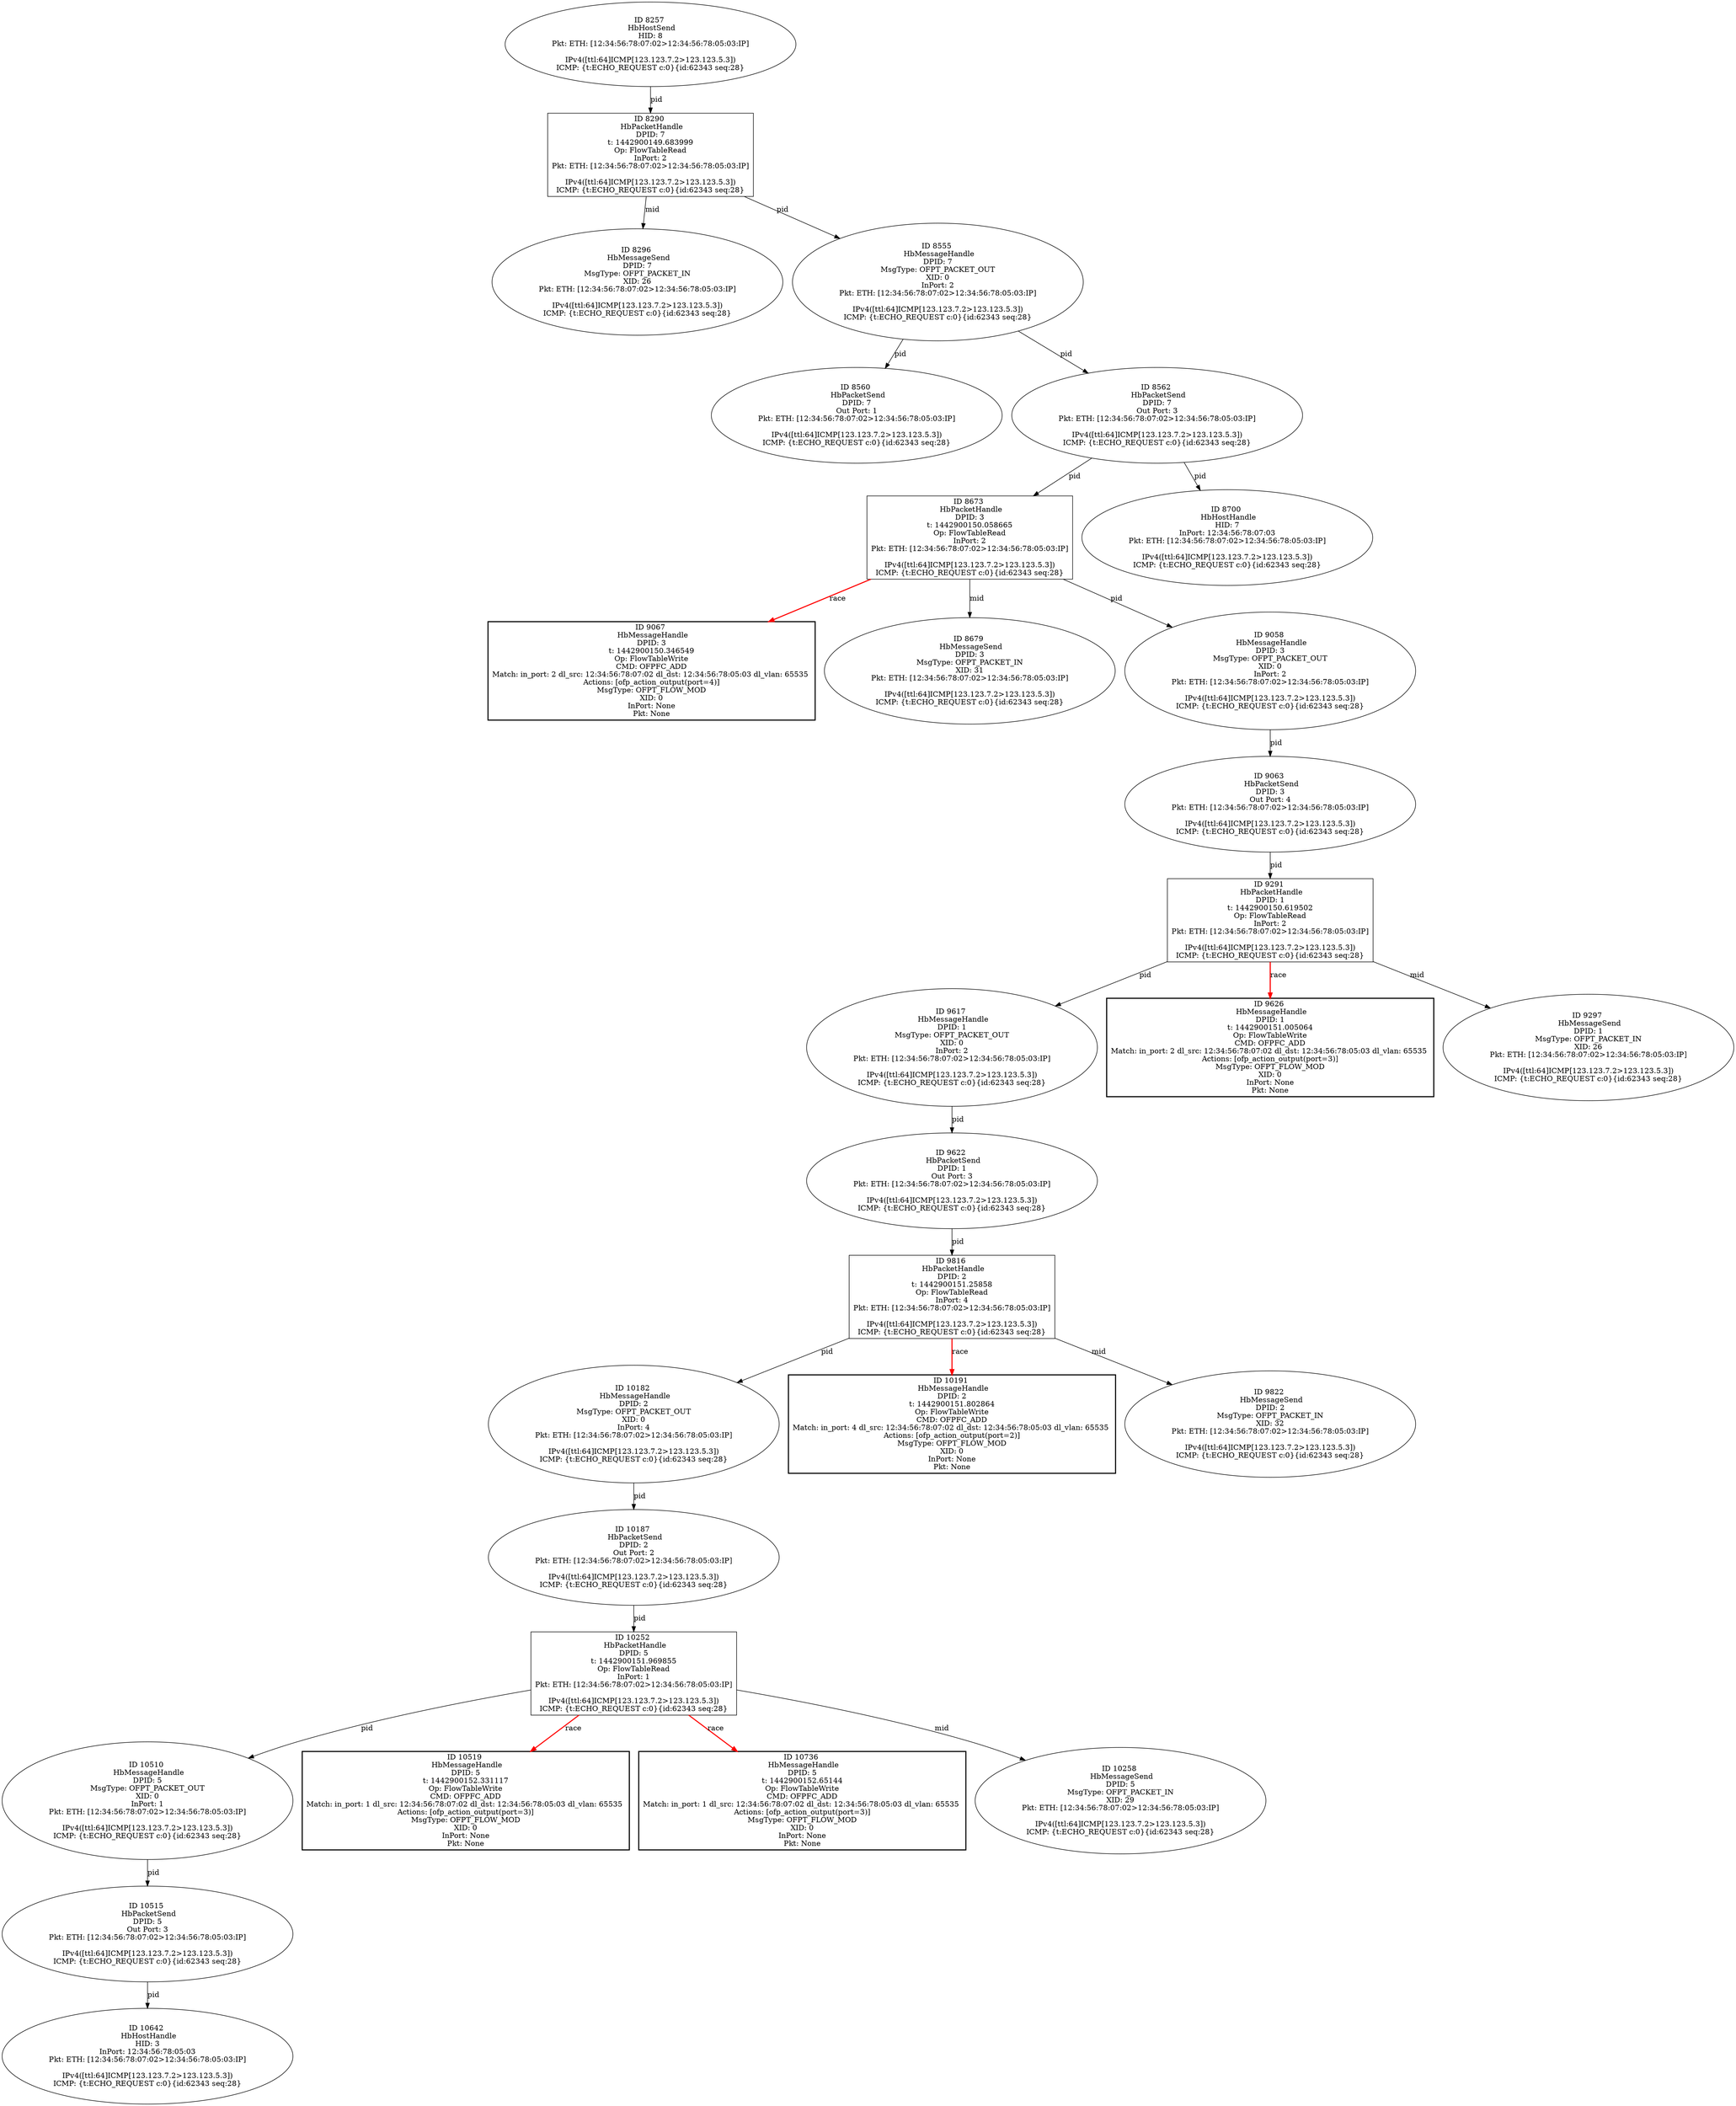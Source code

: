 strict digraph G {
9067 [shape=box, style=bold, event=<hb_events.HbMessageHandle object at 0x109bd53d0>, label="ID 9067 
 HbMessageHandle
DPID: 3
t: 1442900150.346549
Op: FlowTableWrite
CMD: OFPFC_ADD
Match: in_port: 2 dl_src: 12:34:56:78:07:02 dl_dst: 12:34:56:78:05:03 dl_vlan: 65535 
Actions: [ofp_action_output(port=4)]
MsgType: OFPT_FLOW_MOD
XID: 0
InPort: None
Pkt: None"];
10252 [shape=box, event=<hb_events.HbPacketHandle object at 0x109f12810>, label="ID 10252 
 HbPacketHandle
DPID: 5
t: 1442900151.969855
Op: FlowTableRead
InPort: 1
Pkt: ETH: [12:34:56:78:07:02>12:34:56:78:05:03:IP]

IPv4([ttl:64]ICMP[123.123.7.2>123.123.5.3])
ICMP: {t:ECHO_REQUEST c:0}{id:62343 seq:28}"];
10510 [shape=oval, event=<hb_events.HbMessageHandle object at 0x10a014790>, label="ID 10510 
 HbMessageHandle
DPID: 5
MsgType: OFPT_PACKET_OUT
XID: 0
InPort: 1
Pkt: ETH: [12:34:56:78:07:02>12:34:56:78:05:03:IP]

IPv4([ttl:64]ICMP[123.123.7.2>123.123.5.3])
ICMP: {t:ECHO_REQUEST c:0}{id:62343 seq:28}"];
9617 [shape=oval, event=<hb_events.HbMessageHandle object at 0x109d14890>, label="ID 9617 
 HbMessageHandle
DPID: 1
MsgType: OFPT_PACKET_OUT
XID: 0
InPort: 2
Pkt: ETH: [12:34:56:78:07:02>12:34:56:78:05:03:IP]

IPv4([ttl:64]ICMP[123.123.7.2>123.123.5.3])
ICMP: {t:ECHO_REQUEST c:0}{id:62343 seq:28}"];
10642 [shape=oval, event=<hb_events.HbHostHandle object at 0x10a063d10>, label="ID 10642 
 HbHostHandle
HID: 3
InPort: 12:34:56:78:05:03
Pkt: ETH: [12:34:56:78:07:02>12:34:56:78:05:03:IP]

IPv4([ttl:64]ICMP[123.123.7.2>123.123.5.3])
ICMP: {t:ECHO_REQUEST c:0}{id:62343 seq:28}"];
10515 [shape=oval, event=<hb_events.HbPacketSend object at 0x10a014d10>, label="ID 10515 
 HbPacketSend
DPID: 5
Out Port: 3
Pkt: ETH: [12:34:56:78:07:02>12:34:56:78:05:03:IP]

IPv4([ttl:64]ICMP[123.123.7.2>123.123.5.3])
ICMP: {t:ECHO_REQUEST c:0}{id:62343 seq:28}"];
9622 [shape=oval, event=<hb_events.HbPacketSend object at 0x109ce0f50>, label="ID 9622 
 HbPacketSend
DPID: 1
Out Port: 3
Pkt: ETH: [12:34:56:78:07:02>12:34:56:78:05:03:IP]

IPv4([ttl:64]ICMP[123.123.7.2>123.123.5.3])
ICMP: {t:ECHO_REQUEST c:0}{id:62343 seq:28}"];
10519 [shape=box, style=bold, event=<hb_events.HbMessageHandle object at 0x10a014e50>, label="ID 10519 
 HbMessageHandle
DPID: 5
t: 1442900152.331117
Op: FlowTableWrite
CMD: OFPFC_ADD
Match: in_port: 1 dl_src: 12:34:56:78:07:02 dl_dst: 12:34:56:78:05:03 dl_vlan: 65535 
Actions: [ofp_action_output(port=3)]
MsgType: OFPT_FLOW_MOD
XID: 0
InPort: None
Pkt: None"];
9626 [shape=box, style=bold, event=<hb_events.HbMessageHandle object at 0x109d22250>, label="ID 9626 
 HbMessageHandle
DPID: 1
t: 1442900151.005064
Op: FlowTableWrite
CMD: OFPFC_ADD
Match: in_port: 2 dl_src: 12:34:56:78:07:02 dl_dst: 12:34:56:78:05:03 dl_vlan: 65535 
Actions: [ofp_action_output(port=3)]
MsgType: OFPT_FLOW_MOD
XID: 0
InPort: None
Pkt: None"];
10736 [shape=box, style=bold, event=<hb_events.HbMessageHandle object at 0x10a0e2550>, label="ID 10736 
 HbMessageHandle
DPID: 5
t: 1442900152.65144
Op: FlowTableWrite
CMD: OFPFC_ADD
Match: in_port: 1 dl_src: 12:34:56:78:07:02 dl_dst: 12:34:56:78:05:03 dl_vlan: 65535 
Actions: [ofp_action_output(port=3)]
MsgType: OFPT_FLOW_MOD
XID: 0
InPort: None
Pkt: None"];
8679 [shape=oval, event=<hb_events.HbMessageSend object at 0x109b1efd0>, label="ID 8679 
 HbMessageSend
DPID: 3
MsgType: OFPT_PACKET_IN
XID: 31
Pkt: ETH: [12:34:56:78:07:02>12:34:56:78:05:03:IP]

IPv4([ttl:64]ICMP[123.123.7.2>123.123.5.3])
ICMP: {t:ECHO_REQUEST c:0}{id:62343 seq:28}"];
8257 [shape=oval, event=<hb_events.HbHostSend object at 0x109a6b790>, label="ID 8257 
 HbHostSend
HID: 8
Pkt: ETH: [12:34:56:78:07:02>12:34:56:78:05:03:IP]

IPv4([ttl:64]ICMP[123.123.7.2>123.123.5.3])
ICMP: {t:ECHO_REQUEST c:0}{id:62343 seq:28}"];
9291 [shape=box, event=<hb_events.HbPacketHandle object at 0x109c4e750>, label="ID 9291 
 HbPacketHandle
DPID: 1
t: 1442900150.619502
Op: FlowTableRead
InPort: 2
Pkt: ETH: [12:34:56:78:07:02>12:34:56:78:05:03:IP]

IPv4([ttl:64]ICMP[123.123.7.2>123.123.5.3])
ICMP: {t:ECHO_REQUEST c:0}{id:62343 seq:28}"];
10182 [shape=oval, event=<hb_events.HbMessageHandle object at 0x109edeb10>, label="ID 10182 
 HbMessageHandle
DPID: 2
MsgType: OFPT_PACKET_OUT
XID: 0
InPort: 4
Pkt: ETH: [12:34:56:78:07:02>12:34:56:78:05:03:IP]

IPv4([ttl:64]ICMP[123.123.7.2>123.123.5.3])
ICMP: {t:ECHO_REQUEST c:0}{id:62343 seq:28}"];
10187 [shape=oval, event=<hb_events.HbPacketSend object at 0x109ecafd0>, label="ID 10187 
 HbPacketSend
DPID: 2
Out Port: 2
Pkt: ETH: [12:34:56:78:07:02>12:34:56:78:05:03:IP]

IPv4([ttl:64]ICMP[123.123.7.2>123.123.5.3])
ICMP: {t:ECHO_REQUEST c:0}{id:62343 seq:28}"];
9058 [shape=oval, event=<hb_events.HbMessageHandle object at 0x109bcfb10>, label="ID 9058 
 HbMessageHandle
DPID: 3
MsgType: OFPT_PACKET_OUT
XID: 0
InPort: 2
Pkt: ETH: [12:34:56:78:07:02>12:34:56:78:05:03:IP]

IPv4([ttl:64]ICMP[123.123.7.2>123.123.5.3])
ICMP: {t:ECHO_REQUEST c:0}{id:62343 seq:28}"];
10191 [shape=box, style=bold, event=<hb_events.HbMessageHandle object at 0x109eeac10>, label="ID 10191 
 HbMessageHandle
DPID: 2
t: 1442900151.802864
Op: FlowTableWrite
CMD: OFPFC_ADD
Match: in_port: 4 dl_src: 12:34:56:78:07:02 dl_dst: 12:34:56:78:05:03 dl_vlan: 65535 
Actions: [ofp_action_output(port=2)]
MsgType: OFPT_FLOW_MOD
XID: 0
InPort: None
Pkt: None"];
9297 [shape=oval, event=<hb_events.HbMessageSend object at 0x109c42090>, label="ID 9297 
 HbMessageSend
DPID: 1
MsgType: OFPT_PACKET_IN
XID: 26
Pkt: ETH: [12:34:56:78:07:02>12:34:56:78:05:03:IP]

IPv4([ttl:64]ICMP[123.123.7.2>123.123.5.3])
ICMP: {t:ECHO_REQUEST c:0}{id:62343 seq:28}"];
9816 [shape=box, event=<hb_events.HbPacketHandle object at 0x109db5950>, label="ID 9816 
 HbPacketHandle
DPID: 2
t: 1442900151.25858
Op: FlowTableRead
InPort: 4
Pkt: ETH: [12:34:56:78:07:02>12:34:56:78:05:03:IP]

IPv4([ttl:64]ICMP[123.123.7.2>123.123.5.3])
ICMP: {t:ECHO_REQUEST c:0}{id:62343 seq:28}"];
9822 [shape=oval, event=<hb_events.HbMessageSend object at 0x109dbd210>, label="ID 9822 
 HbMessageSend
DPID: 2
MsgType: OFPT_PACKET_IN
XID: 32
Pkt: ETH: [12:34:56:78:07:02>12:34:56:78:05:03:IP]

IPv4([ttl:64]ICMP[123.123.7.2>123.123.5.3])
ICMP: {t:ECHO_REQUEST c:0}{id:62343 seq:28}"];
8673 [shape=box, event=<hb_events.HbPacketHandle object at 0x109b1e190>, label="ID 8673 
 HbPacketHandle
DPID: 3
t: 1442900150.058665
Op: FlowTableRead
InPort: 2
Pkt: ETH: [12:34:56:78:07:02>12:34:56:78:05:03:IP]

IPv4([ttl:64]ICMP[123.123.7.2>123.123.5.3])
ICMP: {t:ECHO_REQUEST c:0}{id:62343 seq:28}"];
8290 [shape=box, event=<hb_events.HbPacketHandle object at 0x109a73610>, label="ID 8290 
 HbPacketHandle
DPID: 7
t: 1442900149.683999
Op: FlowTableRead
InPort: 2
Pkt: ETH: [12:34:56:78:07:02>12:34:56:78:05:03:IP]

IPv4([ttl:64]ICMP[123.123.7.2>123.123.5.3])
ICMP: {t:ECHO_REQUEST c:0}{id:62343 seq:28}"];
9063 [shape=oval, event=<hb_events.HbPacketSend object at 0x109bd5050>, label="ID 9063 
 HbPacketSend
DPID: 3
Out Port: 4
Pkt: ETH: [12:34:56:78:07:02>12:34:56:78:05:03:IP]

IPv4([ttl:64]ICMP[123.123.7.2>123.123.5.3])
ICMP: {t:ECHO_REQUEST c:0}{id:62343 seq:28}"];
8296 [shape=oval, event=<hb_events.HbMessageSend object at 0x109a73dd0>, label="ID 8296 
 HbMessageSend
DPID: 7
MsgType: OFPT_PACKET_IN
XID: 26
Pkt: ETH: [12:34:56:78:07:02>12:34:56:78:05:03:IP]

IPv4([ttl:64]ICMP[123.123.7.2>123.123.5.3])
ICMP: {t:ECHO_REQUEST c:0}{id:62343 seq:28}"];
8555 [shape=oval, event=<hb_events.HbMessageHandle object at 0x109aea790>, label="ID 8555 
 HbMessageHandle
DPID: 7
MsgType: OFPT_PACKET_OUT
XID: 0
InPort: 2
Pkt: ETH: [12:34:56:78:07:02>12:34:56:78:05:03:IP]

IPv4([ttl:64]ICMP[123.123.7.2>123.123.5.3])
ICMP: {t:ECHO_REQUEST c:0}{id:62343 seq:28}"];
10258 [shape=oval, event=<hb_events.HbMessageSend object at 0x109f1fa90>, label="ID 10258 
 HbMessageSend
DPID: 5
MsgType: OFPT_PACKET_IN
XID: 29
Pkt: ETH: [12:34:56:78:07:02>12:34:56:78:05:03:IP]

IPv4([ttl:64]ICMP[123.123.7.2>123.123.5.3])
ICMP: {t:ECHO_REQUEST c:0}{id:62343 seq:28}"];
8560 [shape=oval, event=<hb_events.HbPacketSend object at 0x109af2590>, label="ID 8560 
 HbPacketSend
DPID: 7
Out Port: 1
Pkt: ETH: [12:34:56:78:07:02>12:34:56:78:05:03:IP]

IPv4([ttl:64]ICMP[123.123.7.2>123.123.5.3])
ICMP: {t:ECHO_REQUEST c:0}{id:62343 seq:28}"];
8562 [shape=oval, event=<hb_events.HbPacketSend object at 0x109af2fd0>, label="ID 8562 
 HbPacketSend
DPID: 7
Out Port: 3
Pkt: ETH: [12:34:56:78:07:02>12:34:56:78:05:03:IP]

IPv4([ttl:64]ICMP[123.123.7.2>123.123.5.3])
ICMP: {t:ECHO_REQUEST c:0}{id:62343 seq:28}"];
8700 [shape=oval, event=<hb_events.HbHostHandle object at 0x109b2b310>, label="ID 8700 
 HbHostHandle
HID: 7
InPort: 12:34:56:78:07:03
Pkt: ETH: [12:34:56:78:07:02>12:34:56:78:05:03:IP]

IPv4([ttl:64]ICMP[123.123.7.2>123.123.5.3])
ICMP: {t:ECHO_REQUEST c:0}{id:62343 seq:28}"];
8555 -> 8560  [rel=pid, label=pid];
8555 -> 8562  [rel=pid, label=pid];
10252 -> 10736  [harmful=True, color=red, style=bold, rel=race, label=race];
10252 -> 10258  [rel=mid, label=mid];
10252 -> 10510  [rel=pid, label=pid];
10252 -> 10519  [harmful=True, color=red, style=bold, rel=race, label=race];
10510 -> 10515  [rel=pid, label=pid];
9617 -> 9622  [rel=pid, label=pid];
10515 -> 10642  [rel=pid, label=pid];
9622 -> 9816  [rel=pid, label=pid];
8257 -> 8290  [rel=pid, label=pid];
9291 -> 9617  [rel=pid, label=pid];
9291 -> 9626  [harmful=True, color=red, style=bold, rel=race, label=race];
9291 -> 9297  [rel=mid, label=mid];
10182 -> 10187  [rel=pid, label=pid];
10187 -> 10252  [rel=pid, label=pid];
8290 -> 8296  [rel=mid, label=mid];
8290 -> 8555  [rel=pid, label=pid];
9816 -> 9822  [rel=mid, label=mid];
9816 -> 10182  [rel=pid, label=pid];
9816 -> 10191  [harmful=True, color=red, style=bold, rel=race, label=race];
8673 -> 9058  [rel=pid, label=pid];
8673 -> 9067  [harmful=True, color=red, style=bold, rel=race, label=race];
8673 -> 8679  [rel=mid, label=mid];
9058 -> 9063  [rel=pid, label=pid];
9063 -> 9291  [rel=pid, label=pid];
8562 -> 8673  [rel=pid, label=pid];
8562 -> 8700  [rel=pid, label=pid];
}
